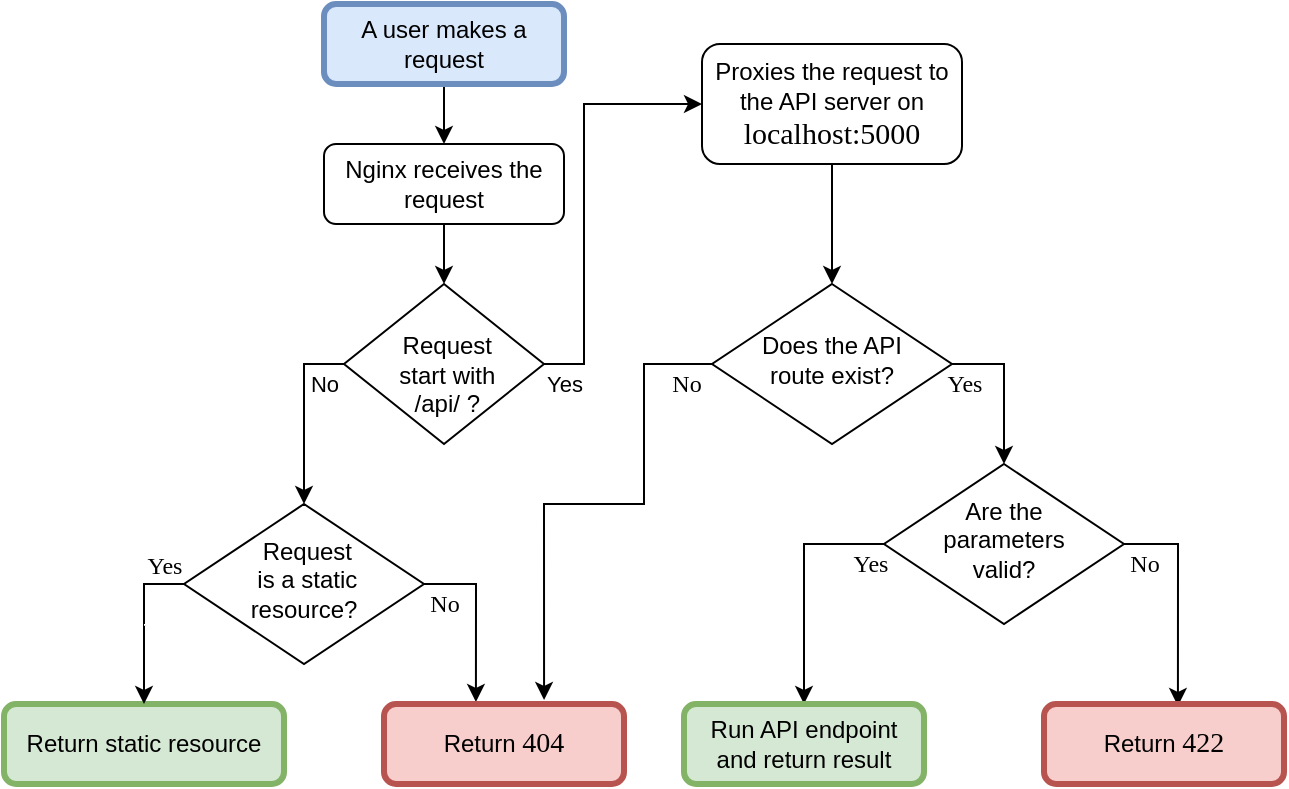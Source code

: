 <mxfile version="18.1.3" type="device"><diagram id="C5RBs43oDa-KdzZeNtuy" name="Page-1"><mxGraphModel dx="1929" dy="635" grid="1" gridSize="10" guides="1" tooltips="1" connect="1" arrows="1" fold="1" page="1" pageScale="1" pageWidth="827" pageHeight="1169" math="0" shadow="0"><root><mxCell id="WIyWlLk6GJQsqaUBKTNV-0"/><mxCell id="WIyWlLk6GJQsqaUBKTNV-1" parent="WIyWlLk6GJQsqaUBKTNV-0"/><mxCell id="FIa42Kig8D4ZNMiQwOZB-6" style="edgeStyle=orthogonalEdgeStyle;rounded=0;orthogonalLoop=1;jettySize=auto;html=1;exitX=0.5;exitY=1;exitDx=0;exitDy=0;entryX=0.5;entryY=0;entryDx=0;entryDy=0;" parent="WIyWlLk6GJQsqaUBKTNV-1" source="WIyWlLk6GJQsqaUBKTNV-3" target="FIa42Kig8D4ZNMiQwOZB-3" edge="1"><mxGeometry relative="1" as="geometry"/></mxCell><mxCell id="WIyWlLk6GJQsqaUBKTNV-3" value="A user makes a request" style="rounded=1;whiteSpace=wrap;html=1;fontSize=12;glass=0;strokeWidth=3;shadow=0;fillColor=#dae8fc;strokeColor=#6c8ebf;" parent="WIyWlLk6GJQsqaUBKTNV-1" vertex="1"><mxGeometry x="160" y="80" width="120" height="40" as="geometry"/></mxCell><mxCell id="FIa42Kig8D4ZNMiQwOZB-8" value="No" style="edgeStyle=orthogonalEdgeStyle;rounded=0;orthogonalLoop=1;jettySize=auto;html=1;exitX=0;exitY=0.5;exitDx=0;exitDy=0;entryX=0.5;entryY=0;entryDx=0;entryDy=0;" parent="WIyWlLk6GJQsqaUBKTNV-1" source="WIyWlLk6GJQsqaUBKTNV-10" target="i3X8Qs0ktJ9BQpGeESc7-0" edge="1"><mxGeometry x="-0.333" y="10" relative="1" as="geometry"><mxPoint as="offset"/></mxGeometry></mxCell><mxCell id="FIa42Kig8D4ZNMiQwOZB-11" value="Yes" style="edgeStyle=orthogonalEdgeStyle;rounded=0;orthogonalLoop=1;jettySize=auto;html=1;exitX=1;exitY=0.5;exitDx=0;exitDy=0;entryX=0;entryY=0.5;entryDx=0;entryDy=0;" parent="WIyWlLk6GJQsqaUBKTNV-1" source="WIyWlLk6GJQsqaUBKTNV-10" target="WIyWlLk6GJQsqaUBKTNV-12" edge="1"><mxGeometry x="-0.904" y="-10" relative="1" as="geometry"><mxPoint as="offset"/><Array as="points"><mxPoint x="290" y="260"/><mxPoint x="290" y="130"/></Array></mxGeometry></mxCell><mxCell id="WIyWlLk6GJQsqaUBKTNV-10" value="&amp;nbsp;&lt;br&gt;&amp;nbsp;Request&lt;br&gt;&amp;nbsp;start with&lt;br&gt;&amp;nbsp;/api/ ?" style="rhombus;whiteSpace=wrap;html=1;shadow=0;fontFamily=Helvetica;fontSize=12;align=center;strokeWidth=1;spacing=6;spacingTop=-4;" parent="WIyWlLk6GJQsqaUBKTNV-1" vertex="1"><mxGeometry x="170" y="220" width="100" height="80" as="geometry"/></mxCell><mxCell id="WIyWlLk6GJQsqaUBKTNV-11" value="Return static resource" style="rounded=1;whiteSpace=wrap;html=1;fontSize=12;glass=0;strokeWidth=3;shadow=0;fillColor=#d5e8d4;strokeColor=#82b366;" parent="WIyWlLk6GJQsqaUBKTNV-1" vertex="1"><mxGeometry y="430" width="140" height="40" as="geometry"/></mxCell><mxCell id="i3X8Qs0ktJ9BQpGeESc7-18" style="edgeStyle=orthogonalEdgeStyle;rounded=0;orthogonalLoop=1;jettySize=auto;html=1;exitX=0.5;exitY=1;exitDx=0;exitDy=0;entryX=0.5;entryY=0;entryDx=0;entryDy=0;fontFamily=Lucida Console;fontSize=14;" edge="1" parent="WIyWlLk6GJQsqaUBKTNV-1" source="WIyWlLk6GJQsqaUBKTNV-12" target="i3X8Qs0ktJ9BQpGeESc7-5"><mxGeometry relative="1" as="geometry"/></mxCell><mxCell id="WIyWlLk6GJQsqaUBKTNV-12" value="Proxies the request to the API server on &lt;font style=&quot;font-size: 15px;&quot; face=&quot;Lucida Console&quot;&gt;localhost:5000&lt;/font&gt;" style="rounded=1;whiteSpace=wrap;html=1;fontSize=12;glass=0;strokeWidth=1;shadow=0;" parent="WIyWlLk6GJQsqaUBKTNV-1" vertex="1"><mxGeometry x="349" y="100" width="130" height="60" as="geometry"/></mxCell><mxCell id="FIa42Kig8D4ZNMiQwOZB-4" style="edgeStyle=orthogonalEdgeStyle;rounded=0;orthogonalLoop=1;jettySize=auto;html=1;exitX=0.5;exitY=1;exitDx=0;exitDy=0;" parent="WIyWlLk6GJQsqaUBKTNV-1" source="FIa42Kig8D4ZNMiQwOZB-3" target="WIyWlLk6GJQsqaUBKTNV-10" edge="1"><mxGeometry relative="1" as="geometry"/></mxCell><mxCell id="FIa42Kig8D4ZNMiQwOZB-3" value="Nginx receives the request" style="rounded=1;whiteSpace=wrap;html=1;fontSize=12;glass=0;strokeWidth=1;shadow=0;" parent="WIyWlLk6GJQsqaUBKTNV-1" vertex="1"><mxGeometry x="160" y="150" width="120" height="40" as="geometry"/></mxCell><mxCell id="i3X8Qs0ktJ9BQpGeESc7-1" value="Y&lt;br&gt;" style="edgeStyle=orthogonalEdgeStyle;rounded=0;orthogonalLoop=1;jettySize=auto;html=1;exitX=0;exitY=0.5;exitDx=0;exitDy=0;entryX=0.5;entryY=0;entryDx=0;entryDy=0;fontFamily=Lucida Console;fontSize=1;" edge="1" parent="WIyWlLk6GJQsqaUBKTNV-1" source="i3X8Qs0ktJ9BQpGeESc7-0" target="WIyWlLk6GJQsqaUBKTNV-11"><mxGeometry relative="1" as="geometry"/></mxCell><mxCell id="i3X8Qs0ktJ9BQpGeESc7-2" value="&lt;font style=&quot;font-size: 12px;&quot;&gt;Yes&lt;/font&gt;" style="edgeLabel;html=1;align=center;verticalAlign=middle;resizable=0;points=[];fontSize=1;fontFamily=Lucida Console;" vertex="1" connectable="0" parent="i3X8Qs0ktJ9BQpGeESc7-1"><mxGeometry x="-0.293" y="-2" relative="1" as="geometry"><mxPoint x="12" y="-18" as="offset"/></mxGeometry></mxCell><mxCell id="i3X8Qs0ktJ9BQpGeESc7-10" value="&lt;font style=&quot;font-size: 12px;&quot;&gt;No&lt;/font&gt;" style="edgeStyle=orthogonalEdgeStyle;rounded=0;orthogonalLoop=1;jettySize=auto;html=1;exitX=1;exitY=0.5;exitDx=0;exitDy=0;entryX=0.383;entryY=-0.025;entryDx=0;entryDy=0;entryPerimeter=0;fontFamily=Lucida Console;fontSize=14;" edge="1" parent="WIyWlLk6GJQsqaUBKTNV-1" source="i3X8Qs0ktJ9BQpGeESc7-0" target="i3X8Qs0ktJ9BQpGeESc7-3"><mxGeometry x="-0.765" y="-10" relative="1" as="geometry"><mxPoint as="offset"/></mxGeometry></mxCell><mxCell id="i3X8Qs0ktJ9BQpGeESc7-0" value="&amp;nbsp;Request&lt;br&gt;&amp;nbsp;is a static&lt;br&gt;resource?" style="rhombus;whiteSpace=wrap;html=1;shadow=0;fontFamily=Helvetica;fontSize=12;align=center;strokeWidth=1;spacing=6;spacingTop=-4;" vertex="1" parent="WIyWlLk6GJQsqaUBKTNV-1"><mxGeometry x="90" y="330" width="120" height="80" as="geometry"/></mxCell><mxCell id="i3X8Qs0ktJ9BQpGeESc7-3" value="Return &lt;font style=&quot;font-size: 14px;&quot; face=&quot;Lucida Console&quot;&gt;404&lt;/font&gt;" style="rounded=1;whiteSpace=wrap;html=1;fontSize=12;glass=0;strokeWidth=3;shadow=0;fillColor=#f8cecc;strokeColor=#b85450;" vertex="1" parent="WIyWlLk6GJQsqaUBKTNV-1"><mxGeometry x="190" y="430" width="120" height="40" as="geometry"/></mxCell><mxCell id="i3X8Qs0ktJ9BQpGeESc7-19" value="&lt;font style=&quot;font-size: 12px;&quot;&gt;No&lt;/font&gt;" style="edgeStyle=orthogonalEdgeStyle;rounded=0;orthogonalLoop=1;jettySize=auto;html=1;exitX=0;exitY=0.5;exitDx=0;exitDy=0;fontFamily=Lucida Console;fontSize=14;entryX=0.667;entryY=-0.05;entryDx=0;entryDy=0;entryPerimeter=0;" edge="1" parent="WIyWlLk6GJQsqaUBKTNV-1" source="i3X8Qs0ktJ9BQpGeESc7-5" target="i3X8Qs0ktJ9BQpGeESc7-3"><mxGeometry x="-0.895" y="10" relative="1" as="geometry"><mxPoint x="300" y="390" as="targetPoint"/><Array as="points"><mxPoint x="320" y="260"/><mxPoint x="320" y="330"/><mxPoint x="270" y="330"/></Array><mxPoint as="offset"/></mxGeometry></mxCell><mxCell id="i3X8Qs0ktJ9BQpGeESc7-22" value="Yes" style="edgeStyle=orthogonalEdgeStyle;rounded=0;orthogonalLoop=1;jettySize=auto;html=1;exitX=1;exitY=0.5;exitDx=0;exitDy=0;entryX=0.5;entryY=0;entryDx=0;entryDy=0;fontFamily=Lucida Console;fontSize=12;" edge="1" parent="WIyWlLk6GJQsqaUBKTNV-1" source="i3X8Qs0ktJ9BQpGeESc7-5" target="i3X8Qs0ktJ9BQpGeESc7-11"><mxGeometry x="-0.842" y="-10" relative="1" as="geometry"><mxPoint as="offset"/></mxGeometry></mxCell><mxCell id="i3X8Qs0ktJ9BQpGeESc7-5" value="Does the API&lt;br&gt;route exist?" style="rhombus;whiteSpace=wrap;html=1;shadow=0;fontFamily=Helvetica;fontSize=12;align=center;strokeWidth=1;spacing=6;spacingTop=-4;" vertex="1" parent="WIyWlLk6GJQsqaUBKTNV-1"><mxGeometry x="354" y="220" width="120" height="80" as="geometry"/></mxCell><mxCell id="i3X8Qs0ktJ9BQpGeESc7-15" value="&lt;font style=&quot;font-size: 12px;&quot;&gt;No&lt;/font&gt;" style="edgeStyle=orthogonalEdgeStyle;rounded=0;orthogonalLoop=1;jettySize=auto;html=1;exitX=1;exitY=0.5;exitDx=0;exitDy=0;entryX=0.558;entryY=0.025;entryDx=0;entryDy=0;entryPerimeter=0;fontFamily=Lucida Console;fontSize=14;" edge="1" parent="WIyWlLk6GJQsqaUBKTNV-1" source="i3X8Qs0ktJ9BQpGeESc7-11" target="i3X8Qs0ktJ9BQpGeESc7-14"><mxGeometry x="-0.815" y="-10" relative="1" as="geometry"><mxPoint as="offset"/></mxGeometry></mxCell><mxCell id="i3X8Qs0ktJ9BQpGeESc7-17" value="&lt;font style=&quot;font-size: 12px;&quot;&gt;Yes&lt;/font&gt;" style="edgeStyle=orthogonalEdgeStyle;rounded=0;orthogonalLoop=1;jettySize=auto;html=1;exitX=0;exitY=0.5;exitDx=0;exitDy=0;entryX=0.5;entryY=0;entryDx=0;entryDy=0;fontFamily=Lucida Console;fontSize=14;" edge="1" parent="WIyWlLk6GJQsqaUBKTNV-1" source="i3X8Qs0ktJ9BQpGeESc7-11" target="i3X8Qs0ktJ9BQpGeESc7-12"><mxGeometry x="-0.879" y="10" relative="1" as="geometry"><mxPoint as="offset"/></mxGeometry></mxCell><mxCell id="i3X8Qs0ktJ9BQpGeESc7-11" value="Are the&lt;br&gt;parameters&lt;br&gt;valid?" style="rhombus;whiteSpace=wrap;html=1;shadow=0;fontFamily=Helvetica;fontSize=12;align=center;strokeWidth=1;spacing=6;spacingTop=-4;" vertex="1" parent="WIyWlLk6GJQsqaUBKTNV-1"><mxGeometry x="440" y="310" width="120" height="80" as="geometry"/></mxCell><mxCell id="i3X8Qs0ktJ9BQpGeESc7-12" value="Run API endpoint&lt;br&gt;and return result" style="rounded=1;whiteSpace=wrap;html=1;fontSize=12;glass=0;strokeWidth=3;shadow=0;fillColor=#d5e8d4;strokeColor=#82b366;" vertex="1" parent="WIyWlLk6GJQsqaUBKTNV-1"><mxGeometry x="340" y="430" width="120" height="40" as="geometry"/></mxCell><mxCell id="i3X8Qs0ktJ9BQpGeESc7-14" value="Return &lt;font style=&quot;font-size: 14px;&quot; face=&quot;Lucida Console&quot;&gt;422&lt;/font&gt;" style="rounded=1;whiteSpace=wrap;html=1;fontSize=12;glass=0;strokeWidth=3;shadow=0;fillColor=#f8cecc;strokeColor=#b85450;" vertex="1" parent="WIyWlLk6GJQsqaUBKTNV-1"><mxGeometry x="520" y="430" width="120" height="40" as="geometry"/></mxCell></root></mxGraphModel></diagram></mxfile>